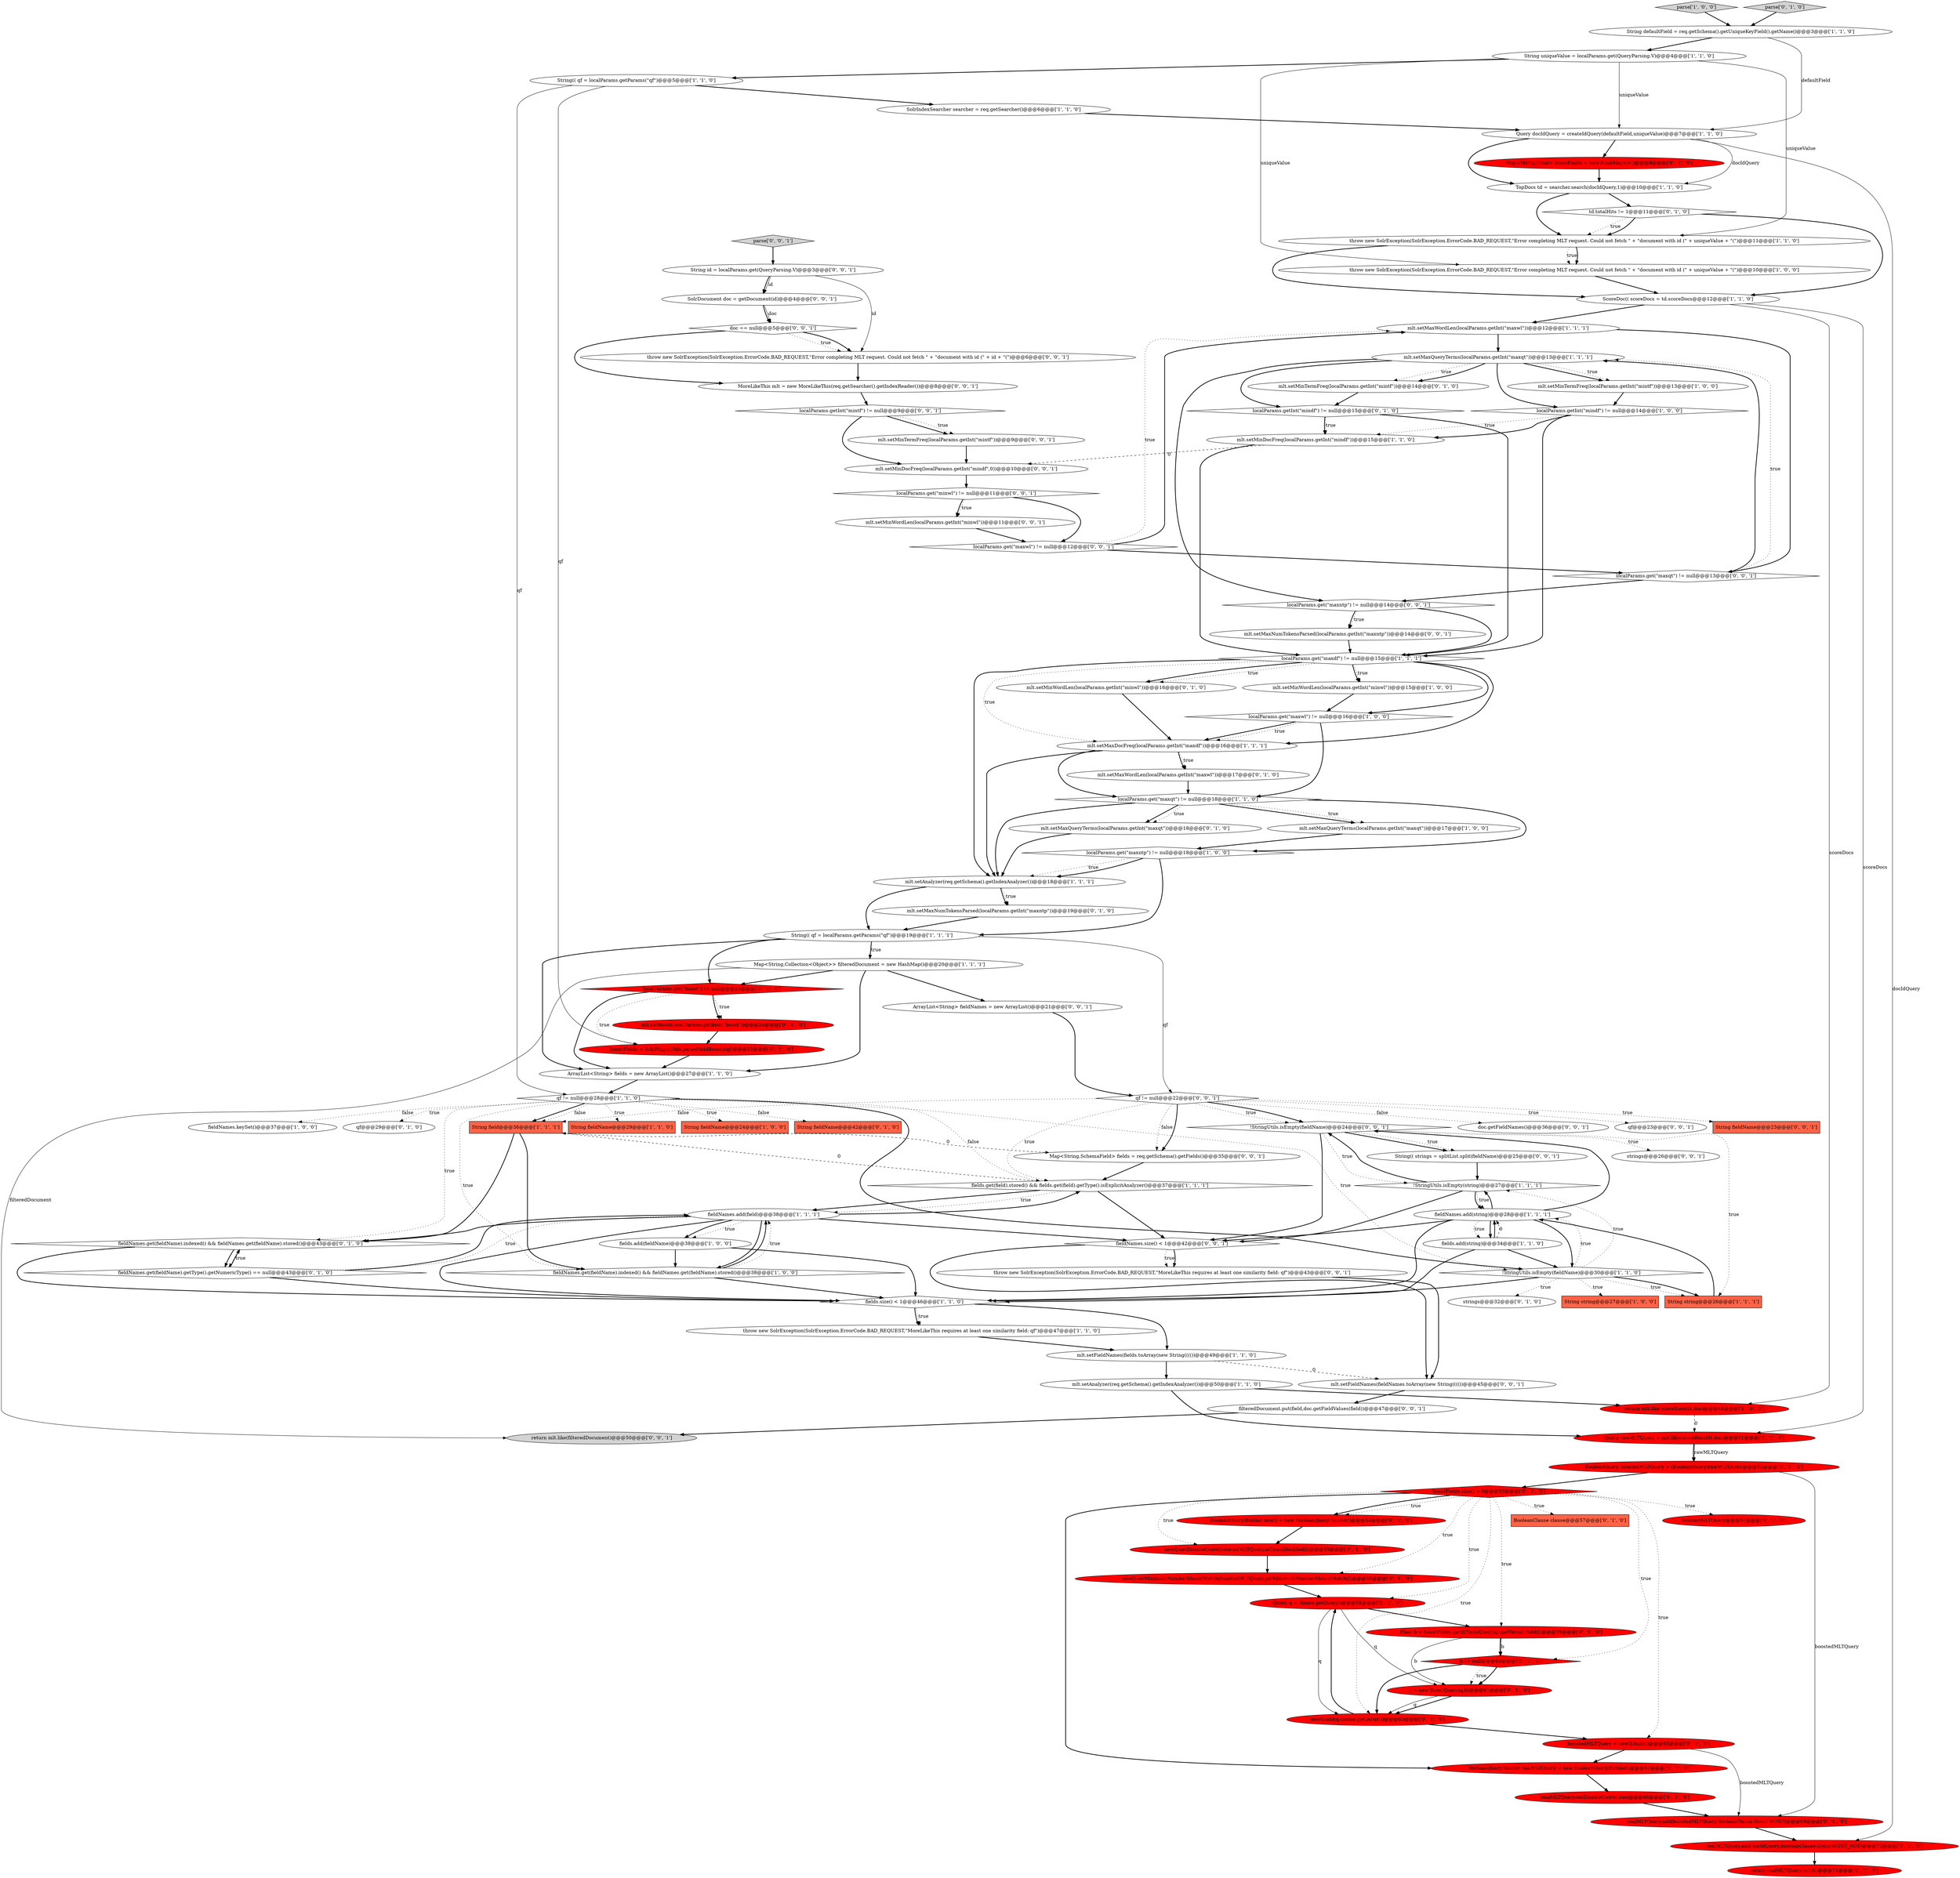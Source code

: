 digraph {
98 [style = filled, label = "strings@@@26@@@['0', '0', '1']", fillcolor = white, shape = ellipse image = "AAA0AAABBB3BBB"];
101 [style = filled, label = "localParams.get(\"maxwl\") != null@@@12@@@['0', '0', '1']", fillcolor = white, shape = diamond image = "AAA0AAABBB3BBB"];
94 [style = filled, label = "ArrayList<String> fieldNames = new ArrayList()@@@21@@@['0', '0', '1']", fillcolor = white, shape = ellipse image = "AAA0AAABBB3BBB"];
47 [style = filled, label = "td.totalHits != 1@@@11@@@['0', '1', '0']", fillcolor = white, shape = diamond image = "AAA0AAABBB2BBB"];
20 [style = filled, label = "parse['1', '0', '0']", fillcolor = lightgray, shape = diamond image = "AAA0AAABBB1BBB"];
21 [style = filled, label = "Map<String,Collection<Object>> filteredDocument = new HashMap()@@@20@@@['1', '1', '1']", fillcolor = white, shape = ellipse image = "AAA0AAABBB1BBB"];
6 [style = filled, label = "mlt.setFieldNames(fields.toArray(new String(((())@@@49@@@['1', '1', '0']", fillcolor = white, shape = ellipse image = "AAA0AAABBB1BBB"];
64 [style = filled, label = "BooleanQuery boostedMLTQuery = (BooleanQuery)rawMLTQuery@@@52@@@['0', '1', '0']", fillcolor = red, shape = ellipse image = "AAA1AAABBB2BBB"];
8 [style = filled, label = "fields.add(string)@@@34@@@['1', '1', '0']", fillcolor = white, shape = ellipse image = "AAA0AAABBB1BBB"];
105 [style = filled, label = "throw new SolrException(SolrException.ErrorCode.BAD_REQUEST,\"MoreLikeThis requires at least one similarity field: qf\")@@@43@@@['0', '0', '1']", fillcolor = white, shape = ellipse image = "AAA0AAABBB3BBB"];
109 [style = filled, label = "fieldNames.size() < 1@@@42@@@['0', '0', '1']", fillcolor = white, shape = diamond image = "AAA0AAABBB3BBB"];
57 [style = filled, label = "boostedMLTQuery@@@57@@@['0', '1', '0']", fillcolor = red, shape = ellipse image = "AAA1AAABBB2BBB"];
11 [style = filled, label = "String fieldName@@@24@@@['1', '0', '0']", fillcolor = tomato, shape = box image = "AAA0AAABBB1BBB"];
74 [style = filled, label = "String fieldName@@@42@@@['0', '1', '0']", fillcolor = tomato, shape = box image = "AAA0AAABBB2BBB"];
80 [style = filled, label = "parse['0', '1', '0']", fillcolor = lightgray, shape = diamond image = "AAA0AAABBB2BBB"];
30 [style = filled, label = "TopDocs td = searcher.search(docIdQuery,1)@@@10@@@['1', '1', '0']", fillcolor = white, shape = ellipse image = "AAA0AAABBB1BBB"];
85 [style = filled, label = "filteredDocument.put(field,doc.getFieldValues(field))@@@47@@@['0', '0', '1']", fillcolor = white, shape = ellipse image = "AAA0AAABBB3BBB"];
26 [style = filled, label = "return mlt.like(scoreDocs(0(.doc)@@@46@@@['1', '0', '0']", fillcolor = red, shape = ellipse image = "AAA1AAABBB1BBB"];
27 [style = filled, label = "localParams.get(\"maxntp\") != null@@@18@@@['1', '0', '0']", fillcolor = white, shape = diamond image = "AAA0AAABBB1BBB"];
51 [style = filled, label = "newQ.setMinimumNumberShouldMatch(boostedMLTQuery.getMinimumNumberShouldMatch())@@@56@@@['0', '1', '0']", fillcolor = red, shape = ellipse image = "AAA1AAABBB2BBB"];
70 [style = filled, label = "mlt.setMinWordLen(localParams.getInt(\"minwl\"))@@@16@@@['0', '1', '0']", fillcolor = white, shape = ellipse image = "AAA0AAABBB2BBB"];
37 [style = filled, label = "String uniqueValue = localParams.get(QueryParsing.V)@@@4@@@['1', '1', '0']", fillcolor = white, shape = ellipse image = "AAA0AAABBB1BBB"];
40 [style = filled, label = "mlt.setMaxQueryTerms(localParams.getInt(\"maxqt\"))@@@13@@@['1', '1', '1']", fillcolor = white, shape = ellipse image = "AAA0AAABBB1BBB"];
3 [style = filled, label = "String string@@@27@@@['1', '0', '0']", fillcolor = tomato, shape = box image = "AAA0AAABBB1BBB"];
59 [style = filled, label = "Map<String,Float> boostFields = new HashMap<>()@@@8@@@['0', '1', '0']", fillcolor = red, shape = ellipse image = "AAA1AAABBB2BBB"];
81 [style = filled, label = "BooleanQuery.Builder realMLTQuery = new BooleanQuery.Builder()@@@67@@@['0', '1', '0']", fillcolor = red, shape = ellipse image = "AAA1AAABBB2BBB"];
24 [style = filled, label = "localParams.get(\"maxwl\") != null@@@16@@@['1', '0', '0']", fillcolor = white, shape = diamond image = "AAA0AAABBB1BBB"];
75 [style = filled, label = "BooleanQuery.Builder newQ = new BooleanQuery.Builder()@@@54@@@['0', '1', '0']", fillcolor = red, shape = ellipse image = "AAA1AAABBB2BBB"];
9 [style = filled, label = "localParams.get(\"maxdf\") != null@@@15@@@['1', '1', '1']", fillcolor = white, shape = diamond image = "AAA0AAABBB1BBB"];
55 [style = filled, label = "newQ.add(q,clause.getOccur())@@@63@@@['0', '1', '0']", fillcolor = red, shape = ellipse image = "AAA1AAABBB2BBB"];
92 [style = filled, label = "localParams.get(\"minwl\") != null@@@11@@@['0', '0', '1']", fillcolor = white, shape = diamond image = "AAA0AAABBB3BBB"];
32 [style = filled, label = "Query docIdQuery = createIdQuery(defaultField,uniqueValue)@@@7@@@['1', '1', '0']", fillcolor = white, shape = ellipse image = "AAA0AAABBB1BBB"];
36 [style = filled, label = "fieldNames.keySet()@@@37@@@['1', '0', '0']", fillcolor = white, shape = ellipse image = "AAA0AAABBB1BBB"];
0 [style = filled, label = "mlt.setMaxQueryTerms(localParams.getInt(\"maxqt\"))@@@17@@@['1', '0', '0']", fillcolor = white, shape = ellipse image = "AAA0AAABBB1BBB"];
78 [style = filled, label = "b != null@@@60@@@['0', '1', '0']", fillcolor = red, shape = diamond image = "AAA1AAABBB2BBB"];
2 [style = filled, label = "mlt.setMinWordLen(localParams.getInt(\"minwl\"))@@@15@@@['1', '0', '0']", fillcolor = white, shape = ellipse image = "AAA0AAABBB1BBB"];
84 [style = filled, label = "String(( strings = splitList.split(fieldName)@@@25@@@['0', '0', '1']", fillcolor = white, shape = ellipse image = "AAA0AAABBB3BBB"];
71 [style = filled, label = "mlt.setBoost(localParams.getBool(\"boost\"))@@@24@@@['0', '1', '0']", fillcolor = red, shape = ellipse image = "AAA1AAABBB2BBB"];
41 [style = filled, label = "throw new SolrException(SolrException.ErrorCode.BAD_REQUEST,\"Error completing MLT request. Could not fetch \" + \"document with id (\" + uniqueValue + \"(\")@@@11@@@['1', '1', '0']", fillcolor = white, shape = ellipse image = "AAA0AAABBB1BBB"];
12 [style = filled, label = "ArrayList<String> fields = new ArrayList()@@@27@@@['1', '1', '0']", fillcolor = white, shape = ellipse image = "AAA0AAABBB1BBB"];
31 [style = filled, label = "localParams.get(\"maxqt\") != null@@@18@@@['1', '1', '0']", fillcolor = white, shape = diamond image = "AAA0AAABBB1BBB"];
82 [style = filled, label = "SolrDocument doc = getDocument(id)@@@4@@@['0', '0', '1']", fillcolor = white, shape = ellipse image = "AAA0AAABBB3BBB"];
19 [style = filled, label = "fields.size() < 1@@@46@@@['1', '1', '0']", fillcolor = white, shape = diamond image = "AAA0AAABBB1BBB"];
4 [style = filled, label = "throw new SolrException(SolrException.ErrorCode.BAD_REQUEST,\"MoreLikeThis requires at least one similarity field: qf\")@@@47@@@['1', '1', '0']", fillcolor = white, shape = ellipse image = "AAA0AAABBB1BBB"];
65 [style = filled, label = "mlt.setMaxWordLen(localParams.getInt(\"maxwl\"))@@@17@@@['0', '1', '0']", fillcolor = white, shape = ellipse image = "AAA0AAABBB2BBB"];
61 [style = filled, label = "return realMLTQuery.build()@@@71@@@['0', '1', '0']", fillcolor = red, shape = ellipse image = "AAA1AAABBB2BBB"];
66 [style = filled, label = "realMLTQuery.add(docIdQuery,BooleanClause.Occur.MUST_NOT)@@@70@@@['0', '1', '0']", fillcolor = red, shape = ellipse image = "AAA1AAABBB2BBB"];
29 [style = filled, label = "fieldNames.add(string)@@@28@@@['1', '1', '1']", fillcolor = white, shape = ellipse image = "AAA0AAABBB1BBB"];
56 [style = filled, label = "mlt.setMinTermFreq(localParams.getInt(\"mintf\"))@@@14@@@['0', '1', '0']", fillcolor = white, shape = ellipse image = "AAA0AAABBB2BBB"];
95 [style = filled, label = "mlt.setFieldNames(fieldNames.toArray(new String(((())@@@45@@@['0', '0', '1']", fillcolor = white, shape = ellipse image = "AAA0AAABBB3BBB"];
50 [style = filled, label = "mlt.setMaxNumTokensParsed(localParams.getInt(\"maxntp\"))@@@19@@@['0', '1', '0']", fillcolor = white, shape = ellipse image = "AAA0AAABBB2BBB"];
90 [style = filled, label = "String id = localParams.get(QueryParsing.V)@@@3@@@['0', '0', '1']", fillcolor = white, shape = ellipse image = "AAA0AAABBB3BBB"];
17 [style = filled, label = "mlt.setMinDocFreq(localParams.getInt(\"mindf\"))@@@15@@@['1', '1', '0']", fillcolor = white, shape = ellipse image = "AAA0AAABBB1BBB"];
18 [style = filled, label = "mlt.setAnalyzer(req.getSchema().getIndexAnalyzer())@@@50@@@['1', '1', '0']", fillcolor = white, shape = ellipse image = "AAA0AAABBB1BBB"];
89 [style = filled, label = "parse['0', '0', '1']", fillcolor = lightgray, shape = diamond image = "AAA0AAABBB3BBB"];
33 [style = filled, label = "mlt.setMinTermFreq(localParams.getInt(\"mintf\"))@@@13@@@['1', '0', '0']", fillcolor = white, shape = ellipse image = "AAA0AAABBB1BBB"];
60 [style = filled, label = "Float b = boostFields.get(((TermQuery)q).getTerm().field())@@@59@@@['0', '1', '0']", fillcolor = red, shape = ellipse image = "AAA1AAABBB2BBB"];
43 [style = filled, label = "String field@@@36@@@['1', '1', '1']", fillcolor = tomato, shape = box image = "AAA0AAABBB1BBB"];
76 [style = filled, label = "fieldNames.get(fieldName).getType().getNumericType() == null@@@43@@@['0', '1', '0']", fillcolor = white, shape = diamond image = "AAA0AAABBB2BBB"];
53 [style = filled, label = "boostFields = SolrPluginUtils.parseFieldBoosts(qf)@@@25@@@['0', '1', '0']", fillcolor = red, shape = ellipse image = "AAA1AAABBB2BBB"];
69 [style = filled, label = "boostFields.size() > 0@@@53@@@['0', '1', '0']", fillcolor = red, shape = diamond image = "AAA1AAABBB2BBB"];
100 [style = filled, label = "Map<String,SchemaField> fields = req.getSchema().getFields()@@@35@@@['0', '0', '1']", fillcolor = white, shape = ellipse image = "AAA0AAABBB3BBB"];
99 [style = filled, label = "doc.getFieldNames()@@@36@@@['0', '0', '1']", fillcolor = white, shape = ellipse image = "AAA0AAABBB3BBB"];
49 [style = filled, label = "realMLTQuery.setDisableCoord(true)@@@68@@@['0', '1', '0']", fillcolor = red, shape = ellipse image = "AAA1AAABBB2BBB"];
54 [style = filled, label = "qf@@@29@@@['0', '1', '0']", fillcolor = white, shape = ellipse image = "AAA0AAABBB2BBB"];
1 [style = filled, label = "String string@@@26@@@['1', '1', '1']", fillcolor = tomato, shape = box image = "AAA0AAABBB1BBB"];
5 [style = filled, label = "localParams.getInt(\"mindf\") != null@@@14@@@['1', '0', '0']", fillcolor = white, shape = diamond image = "AAA0AAABBB1BBB"];
48 [style = filled, label = "mlt.setMaxQueryTerms(localParams.getInt(\"maxqt\"))@@@18@@@['0', '1', '0']", fillcolor = white, shape = ellipse image = "AAA0AAABBB2BBB"];
96 [style = filled, label = "MoreLikeThis mlt = new MoreLikeThis(req.getSearcher().getIndexReader())@@@8@@@['0', '0', '1']", fillcolor = white, shape = ellipse image = "AAA0AAABBB3BBB"];
58 [style = filled, label = "Query q = clause.getQuery()@@@58@@@['0', '1', '0']", fillcolor = red, shape = ellipse image = "AAA1AAABBB2BBB"];
87 [style = filled, label = "qf@@@23@@@['0', '0', '1']", fillcolor = white, shape = ellipse image = "AAA0AAABBB3BBB"];
52 [style = filled, label = "BooleanClause clause@@@57@@@['0', '1', '0']", fillcolor = tomato, shape = box image = "AAA0AAABBB2BBB"];
39 [style = filled, label = "mlt.setMaxWordLen(localParams.getInt(\"maxwl\"))@@@12@@@['1', '1', '1']", fillcolor = white, shape = ellipse image = "AAA0AAABBB1BBB"];
91 [style = filled, label = "mlt.setMinTermFreq(localParams.getInt(\"mintf\"))@@@9@@@['0', '0', '1']", fillcolor = white, shape = ellipse image = "AAA0AAABBB3BBB"];
15 [style = filled, label = "String defaultField = req.getSchema().getUniqueKeyField().getName()@@@3@@@['1', '1', '0']", fillcolor = white, shape = ellipse image = "AAA0AAABBB1BBB"];
14 [style = filled, label = "fieldNames.get(fieldName).indexed() && fieldNames.get(fieldName).stored()@@@38@@@['1', '0', '0']", fillcolor = white, shape = diamond image = "AAA0AAABBB1BBB"];
23 [style = filled, label = "fieldNames.add(field)@@@38@@@['1', '1', '1']", fillcolor = white, shape = ellipse image = "AAA0AAABBB1BBB"];
46 [style = filled, label = "Query rawMLTQuery = mlt.like(scoreDocs(0(.doc)@@@51@@@['0', '1', '0']", fillcolor = red, shape = ellipse image = "AAA1AAABBB2BBB"];
13 [style = filled, label = "SolrIndexSearcher searcher = req.getSearcher()@@@6@@@['1', '1', '0']", fillcolor = white, shape = ellipse image = "AAA0AAABBB1BBB"];
42 [style = filled, label = "mlt.setAnalyzer(req.getSchema().getIndexAnalyzer())@@@18@@@['1', '1', '1']", fillcolor = white, shape = ellipse image = "AAA0AAABBB1BBB"];
72 [style = filled, label = "realMLTQuery.add(boostedMLTQuery,BooleanClause.Occur.MUST)@@@69@@@['0', '1', '0']", fillcolor = red, shape = ellipse image = "AAA1AAABBB2BBB"];
28 [style = filled, label = "!StringUtils.isEmpty(fieldName)@@@30@@@['1', '1', '0']", fillcolor = white, shape = diamond image = "AAA0AAABBB1BBB"];
35 [style = filled, label = "ScoreDoc(( scoreDocs = td.scoreDocs@@@12@@@['1', '1', '0']", fillcolor = white, shape = ellipse image = "AAA0AAABBB1BBB"];
93 [style = filled, label = "qf != null@@@22@@@['0', '0', '1']", fillcolor = white, shape = diamond image = "AAA0AAABBB3BBB"];
103 [style = filled, label = "localParams.getInt(\"mintf\") != null@@@9@@@['0', '0', '1']", fillcolor = white, shape = diamond image = "AAA0AAABBB3BBB"];
7 [style = filled, label = "throw new SolrException(SolrException.ErrorCode.BAD_REQUEST,\"Error completing MLT request. Could not fetch \" + \"document with id (\" + uniqueValue + \"(\")@@@10@@@['1', '0', '0']", fillcolor = white, shape = ellipse image = "AAA0AAABBB1BBB"];
83 [style = filled, label = "mlt.setMinDocFreq(localParams.getInt(\"mindf\",0))@@@10@@@['0', '0', '1']", fillcolor = white, shape = ellipse image = "AAA0AAABBB3BBB"];
106 [style = filled, label = "mlt.setMinWordLen(localParams.getInt(\"minwl\"))@@@11@@@['0', '0', '1']", fillcolor = white, shape = ellipse image = "AAA0AAABBB3BBB"];
34 [style = filled, label = "String fieldName@@@29@@@['1', '1', '0']", fillcolor = tomato, shape = box image = "AAA0AAABBB1BBB"];
73 [style = filled, label = "fieldNames.get(fieldName).indexed() && fieldNames.get(fieldName).stored()@@@43@@@['0', '1', '0']", fillcolor = white, shape = diamond image = "AAA0AAABBB2BBB"];
38 [style = filled, label = "mlt.setMaxDocFreq(localParams.getInt(\"maxdf\"))@@@16@@@['1', '1', '1']", fillcolor = white, shape = ellipse image = "AAA0AAABBB1BBB"];
62 [style = filled, label = "strings@@@32@@@['0', '1', '0']", fillcolor = white, shape = ellipse image = "AAA0AAABBB2BBB"];
25 [style = filled, label = "qf != null@@@28@@@['1', '1', '0']", fillcolor = white, shape = diamond image = "AAA0AAABBB1BBB"];
67 [style = filled, label = "localParams.getInt(\"mindf\") != null@@@15@@@['0', '1', '0']", fillcolor = white, shape = diamond image = "AAA0AAABBB2BBB"];
10 [style = filled, label = "fields.add(fieldName)@@@38@@@['1', '0', '0']", fillcolor = white, shape = ellipse image = "AAA0AAABBB1BBB"];
102 [style = filled, label = "String fieldName@@@23@@@['0', '0', '1']", fillcolor = tomato, shape = box image = "AAA0AAABBB3BBB"];
22 [style = filled, label = "!StringUtils.isEmpty(string)@@@27@@@['1', '1', '1']", fillcolor = white, shape = diamond image = "AAA0AAABBB1BBB"];
63 [style = filled, label = "q = new BoostQuery(q,b)@@@61@@@['0', '1', '0']", fillcolor = red, shape = ellipse image = "AAA1AAABBB2BBB"];
86 [style = filled, label = "mlt.setMaxNumTokensParsed(localParams.getInt(\"maxntp\"))@@@14@@@['0', '0', '1']", fillcolor = white, shape = ellipse image = "AAA0AAABBB3BBB"];
97 [style = filled, label = "localParams.get(\"maxntp\") != null@@@14@@@['0', '0', '1']", fillcolor = white, shape = diamond image = "AAA0AAABBB3BBB"];
44 [style = filled, label = "String(( qf = localParams.getParams(\"qf\")@@@19@@@['1', '1', '1']", fillcolor = white, shape = ellipse image = "AAA0AAABBB1BBB"];
77 [style = filled, label = "localParams.get(\"boost\") != null@@@23@@@['0', '1', '0']", fillcolor = red, shape = diamond image = "AAA1AAABBB2BBB"];
104 [style = filled, label = "return mlt.like(filteredDocument)@@@50@@@['0', '0', '1']", fillcolor = lightgray, shape = ellipse image = "AAA0AAABBB3BBB"];
88 [style = filled, label = "localParams.get(\"maxqt\") != null@@@13@@@['0', '0', '1']", fillcolor = white, shape = diamond image = "AAA0AAABBB3BBB"];
107 [style = filled, label = "doc == null@@@5@@@['0', '0', '1']", fillcolor = white, shape = diamond image = "AAA0AAABBB3BBB"];
108 [style = filled, label = "!StringUtils.isEmpty(fieldName)@@@24@@@['0', '0', '1']", fillcolor = white, shape = diamond image = "AAA0AAABBB3BBB"];
45 [style = filled, label = "fields.get(field).stored() && fields.get(field).getType().isExplicitAnalyzer()@@@37@@@['1', '1', '1']", fillcolor = white, shape = diamond image = "AAA0AAABBB1BBB"];
68 [style = filled, label = "boostedMLTQuery = newQ.build()@@@65@@@['0', '1', '0']", fillcolor = red, shape = ellipse image = "AAA1AAABBB2BBB"];
16 [style = filled, label = "String(( qf = localParams.getParams(\"qf\")@@@5@@@['1', '1', '0']", fillcolor = white, shape = ellipse image = "AAA0AAABBB1BBB"];
79 [style = filled, label = "newQ.setDisableCoord(boostedMLTQuery.isCoordDisabled())@@@55@@@['0', '1', '0']", fillcolor = red, shape = ellipse image = "AAA1AAABBB2BBB"];
110 [style = filled, label = "throw new SolrException(SolrException.ErrorCode.BAD_REQUEST,\"Error completing MLT request. Could not fetch \" + \"document with id (\" + id + \"(\")@@@6@@@['0', '0', '1']", fillcolor = white, shape = ellipse image = "AAA0AAABBB3BBB"];
103->83 [style = bold, label=""];
108->22 [style = dotted, label="true"];
55->68 [style = bold, label=""];
44->21 [style = dotted, label="true"];
83->92 [style = bold, label=""];
5->9 [style = bold, label=""];
23->45 [style = bold, label=""];
78->63 [style = dotted, label="true"];
69->75 [style = dotted, label="true"];
10->19 [style = bold, label=""];
17->9 [style = bold, label=""];
27->44 [style = bold, label=""];
67->17 [style = bold, label=""];
50->44 [style = bold, label=""];
70->38 [style = bold, label=""];
37->41 [style = solid, label="uniqueValue"];
7->35 [style = bold, label=""];
9->70 [style = dotted, label="true"];
101->39 [style = bold, label=""];
56->67 [style = bold, label=""];
58->60 [style = bold, label=""];
25->43 [style = bold, label=""];
77->12 [style = bold, label=""];
97->9 [style = bold, label=""];
25->28 [style = dotted, label="true"];
38->31 [style = bold, label=""];
38->42 [style = bold, label=""];
25->11 [style = dotted, label="true"];
78->55 [style = bold, label=""];
58->63 [style = solid, label="q"];
29->8 [style = dotted, label="true"];
15->32 [style = solid, label="defaultField"];
9->70 [style = bold, label=""];
67->9 [style = bold, label=""];
23->73 [style = bold, label=""];
60->78 [style = bold, label=""];
37->32 [style = solid, label="uniqueValue"];
76->73 [style = bold, label=""];
63->55 [style = bold, label=""];
79->51 [style = bold, label=""];
42->44 [style = bold, label=""];
88->40 [style = bold, label=""];
31->48 [style = bold, label=""];
25->45 [style = dotted, label="false"];
107->96 [style = bold, label=""];
80->15 [style = bold, label=""];
18->46 [style = bold, label=""];
2->24 [style = bold, label=""];
73->76 [style = bold, label=""];
40->56 [style = dotted, label="true"];
9->38 [style = bold, label=""];
28->62 [style = dotted, label="true"];
20->15 [style = bold, label=""];
108->84 [style = bold, label=""];
108->84 [style = dotted, label="true"];
9->24 [style = bold, label=""];
88->40 [style = dotted, label="true"];
23->109 [style = bold, label=""];
21->77 [style = bold, label=""];
8->28 [style = bold, label=""];
22->29 [style = dotted, label="true"];
25->28 [style = bold, label=""];
30->41 [style = bold, label=""];
13->32 [style = bold, label=""];
44->21 [style = bold, label=""];
88->97 [style = bold, label=""];
60->63 [style = solid, label="b"];
31->48 [style = dotted, label="true"];
69->58 [style = dotted, label="true"];
45->23 [style = dotted, label="true"];
10->14 [style = bold, label=""];
9->2 [style = bold, label=""];
69->55 [style = dotted, label="true"];
103->91 [style = bold, label=""];
81->49 [style = bold, label=""];
24->38 [style = bold, label=""];
67->17 [style = dotted, label="true"];
51->58 [style = bold, label=""];
19->6 [style = bold, label=""];
5->17 [style = bold, label=""];
25->54 [style = dotted, label="true"];
44->12 [style = bold, label=""];
35->46 [style = solid, label="scoreDocs"];
43->73 [style = bold, label=""];
32->59 [style = bold, label=""];
110->96 [style = bold, label=""];
9->38 [style = dotted, label="true"];
44->77 [style = bold, label=""];
97->86 [style = dotted, label="true"];
23->14 [style = bold, label=""];
21->104 [style = solid, label="filteredDocument"];
28->29 [style = dotted, label="true"];
68->72 [style = solid, label="boostedMLTQuery"];
90->82 [style = solid, label="id"];
47->41 [style = dotted, label="true"];
22->109 [style = bold, label=""];
76->23 [style = bold, label=""];
97->86 [style = bold, label=""];
40->5 [style = bold, label=""];
31->27 [style = bold, label=""];
101->88 [style = bold, label=""];
41->7 [style = dotted, label="true"];
19->4 [style = dotted, label="true"];
45->109 [style = bold, label=""];
38->65 [style = bold, label=""];
32->30 [style = solid, label="docIdQuery"];
38->65 [style = dotted, label="true"];
28->19 [style = bold, label=""];
77->71 [style = bold, label=""];
23->10 [style = bold, label=""];
47->41 [style = bold, label=""];
58->55 [style = solid, label="q"];
90->82 [style = bold, label=""];
66->61 [style = bold, label=""];
69->60 [style = dotted, label="true"];
101->39 [style = dotted, label="true"];
30->47 [style = bold, label=""];
75->79 [style = bold, label=""];
27->42 [style = dotted, label="true"];
108->98 [style = dotted, label="true"];
69->51 [style = dotted, label="true"];
37->16 [style = bold, label=""];
73->19 [style = bold, label=""];
25->73 [style = dotted, label="true"];
40->97 [style = bold, label=""];
103->91 [style = dotted, label="true"];
109->95 [style = bold, label=""];
86->9 [style = bold, label=""];
16->13 [style = bold, label=""];
85->104 [style = bold, label=""];
9->42 [style = bold, label=""];
45->23 [style = bold, label=""];
109->105 [style = dotted, label="true"];
91->83 [style = bold, label=""];
40->56 [style = bold, label=""];
65->31 [style = bold, label=""];
69->81 [style = bold, label=""];
28->3 [style = dotted, label="true"];
6->18 [style = bold, label=""];
31->0 [style = bold, label=""];
100->45 [style = bold, label=""];
93->108 [style = bold, label=""];
35->39 [style = bold, label=""];
18->26 [style = bold, label=""];
82->107 [style = bold, label=""];
92->101 [style = bold, label=""];
39->88 [style = bold, label=""];
22->29 [style = bold, label=""];
69->68 [style = dotted, label="true"];
45->43 [style = dashed, label="0"];
69->75 [style = bold, label=""];
14->19 [style = bold, label=""];
92->106 [style = bold, label=""];
14->23 [style = dotted, label="true"];
33->5 [style = bold, label=""];
32->30 [style = bold, label=""];
105->95 [style = bold, label=""];
31->0 [style = dotted, label="true"];
106->101 [style = bold, label=""];
28->1 [style = dotted, label="true"];
71->53 [style = bold, label=""];
93->102 [style = dotted, label="true"];
93->87 [style = dotted, label="true"];
64->72 [style = solid, label="boostedMLTQuery"];
21->12 [style = bold, label=""];
69->52 [style = dotted, label="true"];
31->42 [style = bold, label=""];
16->25 [style = solid, label="qf"];
40->33 [style = bold, label=""];
69->57 [style = dotted, label="true"];
109->105 [style = bold, label=""];
23->10 [style = dotted, label="true"];
63->55 [style = solid, label="q"];
92->106 [style = dotted, label="true"];
29->19 [style = bold, label=""];
14->23 [style = bold, label=""];
44->93 [style = solid, label="qf"];
24->31 [style = bold, label=""];
43->14 [style = bold, label=""];
29->108 [style = bold, label=""];
39->40 [style = bold, label=""];
23->19 [style = bold, label=""];
93->45 [style = dotted, label="true"];
25->74 [style = dotted, label="false"];
28->22 [style = dotted, label="true"];
84->22 [style = bold, label=""];
90->110 [style = solid, label="id"];
76->19 [style = bold, label=""];
32->66 [style = solid, label="docIdQuery"];
1->29 [style = bold, label=""];
96->103 [style = bold, label=""];
15->37 [style = bold, label=""];
78->63 [style = bold, label=""];
77->53 [style = dotted, label="true"];
53->12 [style = bold, label=""];
8->29 [style = dashed, label="0"];
41->35 [style = bold, label=""];
5->17 [style = dotted, label="true"];
22->108 [style = bold, label=""];
29->8 [style = bold, label=""];
42->50 [style = bold, label=""];
69->78 [style = dotted, label="true"];
108->1 [style = dotted, label="true"];
41->7 [style = bold, label=""];
60->78 [style = solid, label="b"];
40->33 [style = dotted, label="true"];
93->100 [style = dotted, label="false"];
4->6 [style = bold, label=""];
46->64 [style = bold, label=""];
0->27 [style = bold, label=""];
8->19 [style = bold, label=""];
64->69 [style = bold, label=""];
93->100 [style = bold, label=""];
82->107 [style = solid, label="doc"];
25->34 [style = dotted, label="true"];
94->93 [style = bold, label=""];
42->50 [style = dotted, label="true"];
76->23 [style = dotted, label="true"];
25->36 [style = dotted, label="false"];
16->53 [style = solid, label="qf"];
6->95 [style = dashed, label="0"];
108->109 [style = bold, label=""];
95->85 [style = bold, label=""];
28->1 [style = bold, label=""];
25->14 [style = dotted, label="true"];
69->79 [style = dotted, label="true"];
48->42 [style = bold, label=""];
47->35 [style = bold, label=""];
40->67 [style = bold, label=""];
93->108 [style = dotted, label="true"];
93->43 [style = dotted, label="false"];
25->43 [style = dotted, label="false"];
37->7 [style = solid, label="uniqueValue"];
43->100 [style = dashed, label="0"];
27->42 [style = bold, label=""];
93->99 [style = dotted, label="false"];
29->28 [style = bold, label=""];
24->38 [style = dotted, label="true"];
77->71 [style = dotted, label="true"];
17->83 [style = dashed, label="0"];
46->64 [style = solid, label="rawMLTQuery"];
35->26 [style = solid, label="scoreDocs"];
68->81 [style = bold, label=""];
12->25 [style = bold, label=""];
29->109 [style = bold, label=""];
9->2 [style = dotted, label="true"];
73->76 [style = dotted, label="true"];
89->90 [style = bold, label=""];
59->30 [style = bold, label=""];
72->66 [style = bold, label=""];
19->4 [style = bold, label=""];
29->22 [style = bold, label=""];
8->29 [style = bold, label=""];
21->94 [style = bold, label=""];
55->58 [style = bold, label=""];
107->110 [style = dotted, label="true"];
107->110 [style = bold, label=""];
49->72 [style = bold, label=""];
26->46 [style = dashed, label="0"];
}
